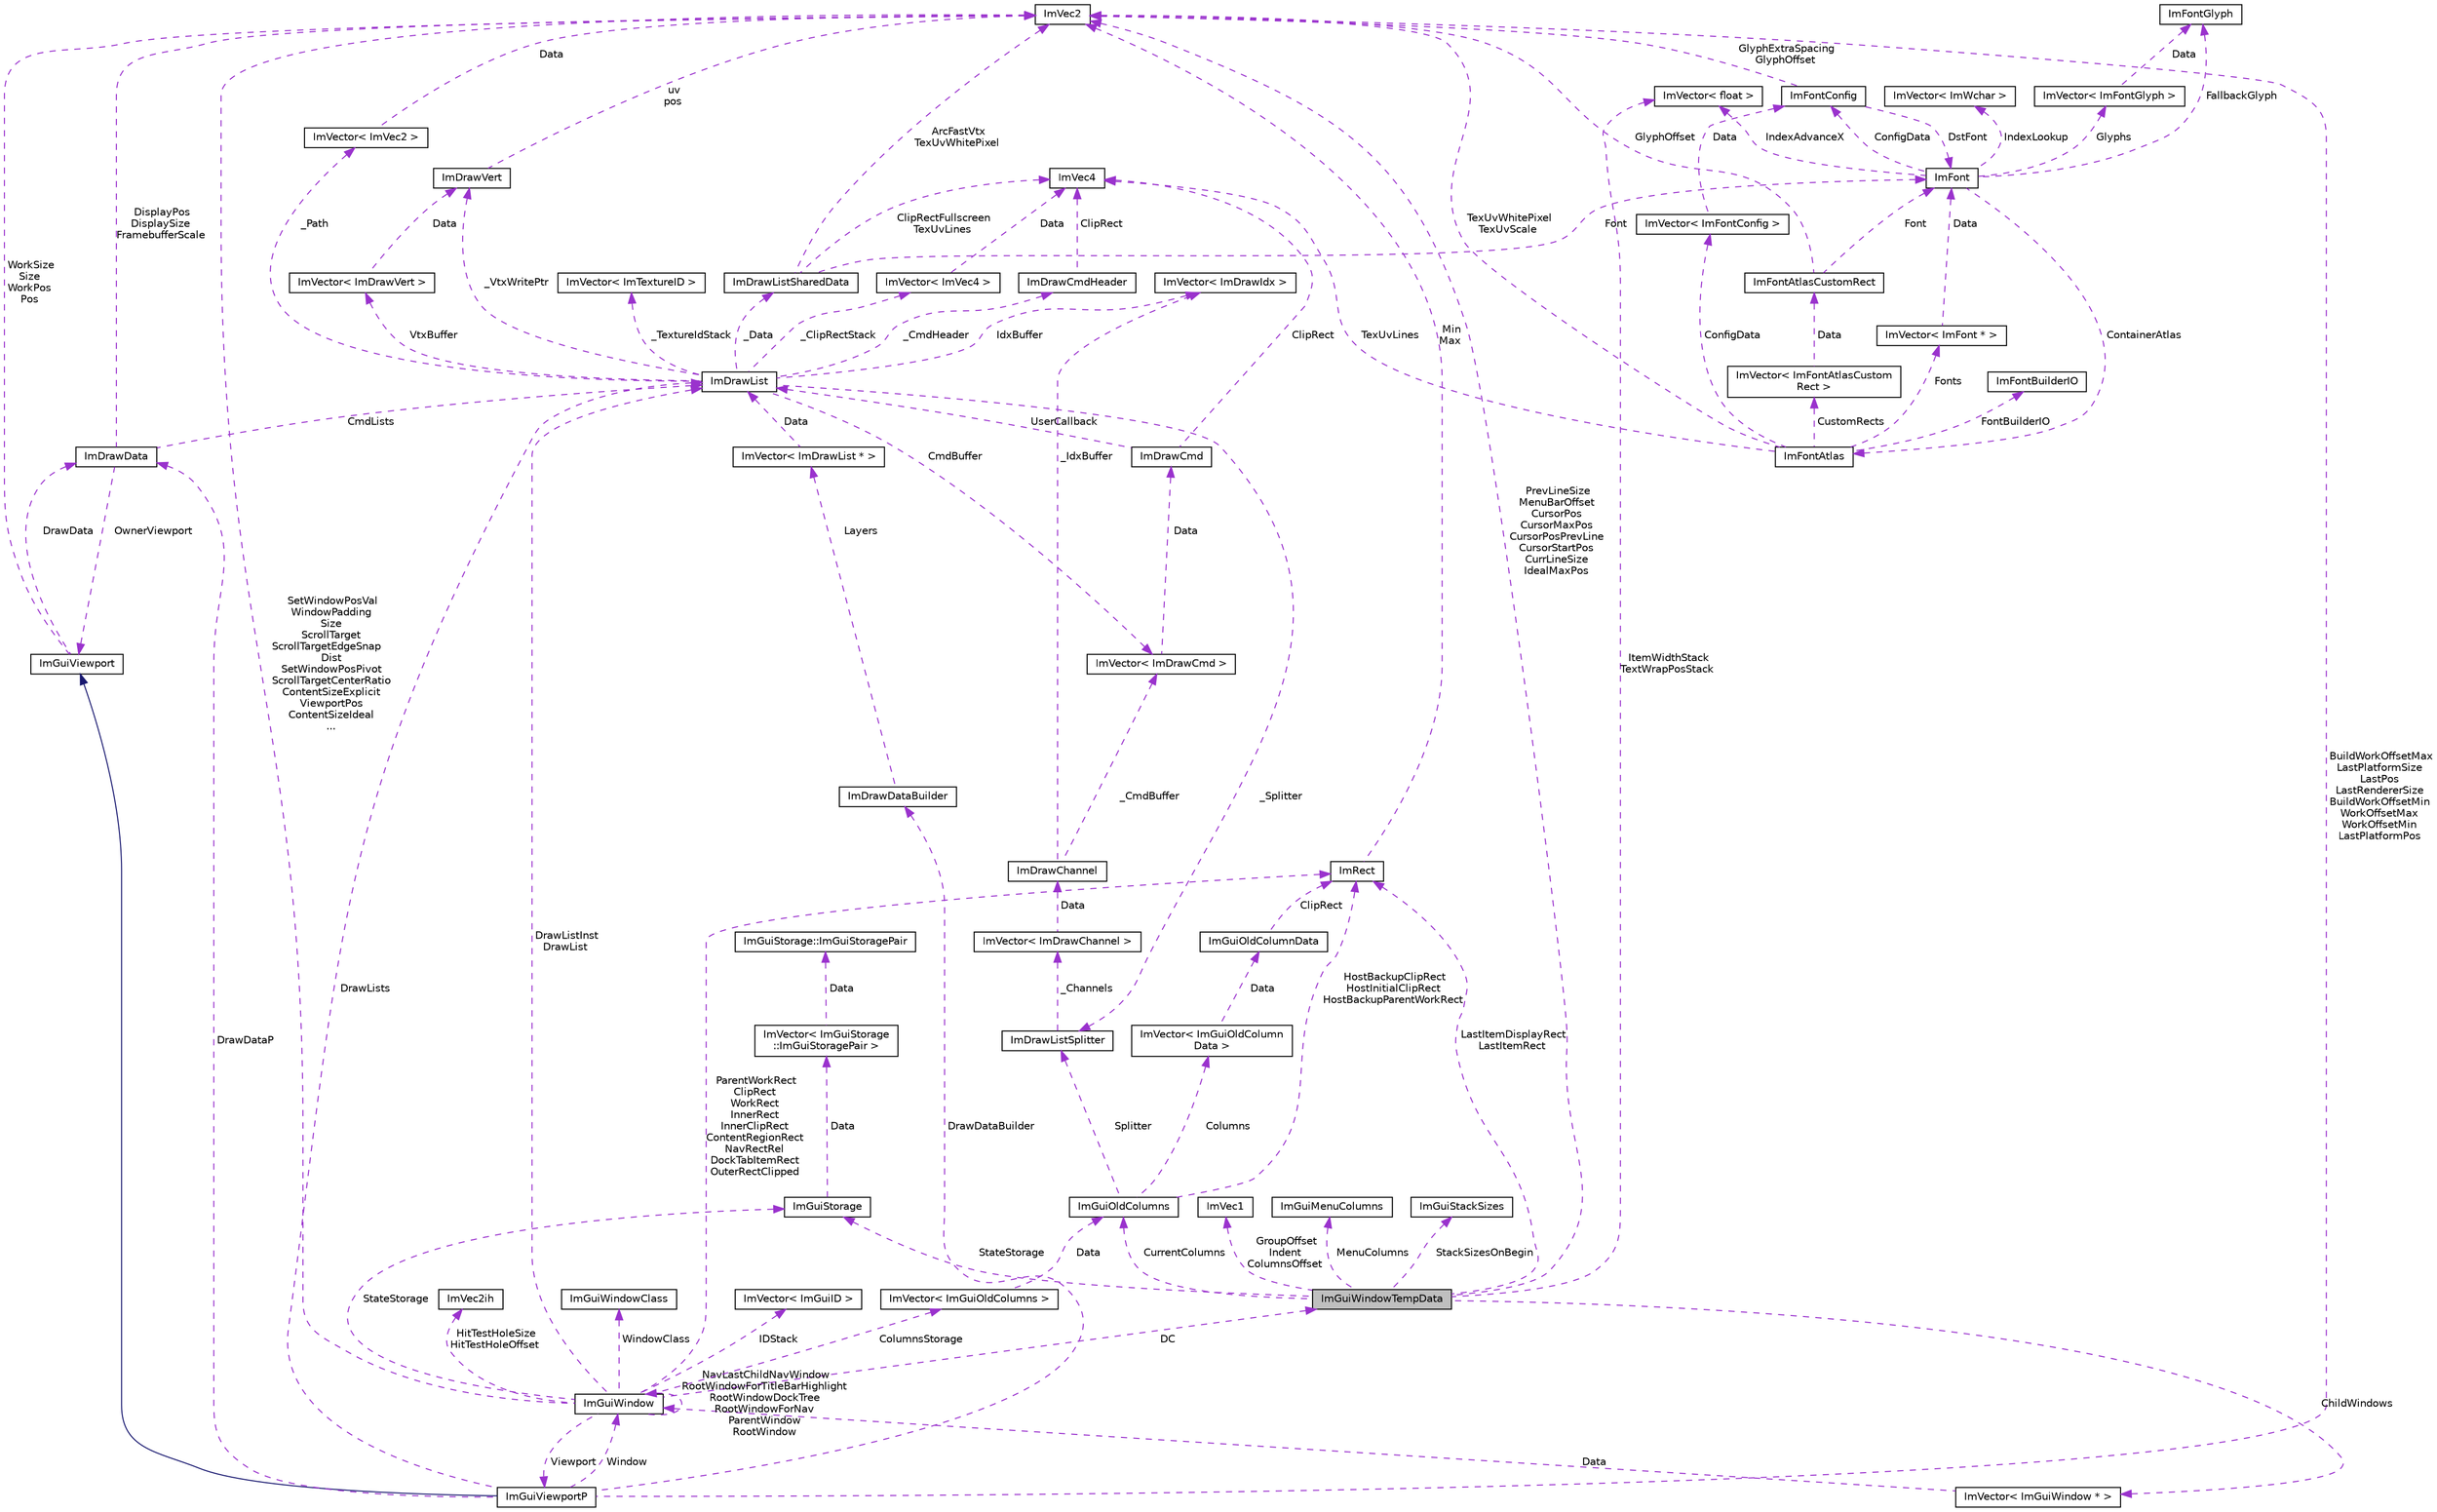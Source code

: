 digraph "ImGuiWindowTempData"
{
 // LATEX_PDF_SIZE
  edge [fontname="Helvetica",fontsize="10",labelfontname="Helvetica",labelfontsize="10"];
  node [fontname="Helvetica",fontsize="10",shape=record];
  Node1 [label="ImGuiWindowTempData",height=0.2,width=0.4,color="black", fillcolor="grey75", style="filled", fontcolor="black",tooltip=" "];
  Node2 -> Node1 [dir="back",color="darkorchid3",fontsize="10",style="dashed",label=" GroupOffset\nIndent\nColumnsOffset" ,fontname="Helvetica"];
  Node2 [label="ImVec1",height=0.2,width=0.4,color="black", fillcolor="white", style="filled",URL="$structImVec1.html",tooltip=" "];
  Node3 -> Node1 [dir="back",color="darkorchid3",fontsize="10",style="dashed",label=" StateStorage" ,fontname="Helvetica"];
  Node3 [label="ImGuiStorage",height=0.2,width=0.4,color="black", fillcolor="white", style="filled",URL="$structImGuiStorage.html",tooltip=" "];
  Node4 -> Node3 [dir="back",color="darkorchid3",fontsize="10",style="dashed",label=" Data" ,fontname="Helvetica"];
  Node4 [label="ImVector\< ImGuiStorage\l::ImGuiStoragePair \>",height=0.2,width=0.4,color="black", fillcolor="white", style="filled",URL="$structImVector.html",tooltip=" "];
  Node5 -> Node4 [dir="back",color="darkorchid3",fontsize="10",style="dashed",label=" Data" ,fontname="Helvetica"];
  Node5 [label="ImGuiStorage::ImGuiStoragePair",height=0.2,width=0.4,color="black", fillcolor="white", style="filled",URL="$structImGuiStorage_1_1ImGuiStoragePair.html",tooltip=" "];
  Node6 -> Node1 [dir="back",color="darkorchid3",fontsize="10",style="dashed",label=" PrevLineSize\nMenuBarOffset\nCursorPos\nCursorMaxPos\nCursorPosPrevLine\nCursorStartPos\nCurrLineSize\nIdealMaxPos" ,fontname="Helvetica"];
  Node6 [label="ImVec2",height=0.2,width=0.4,color="black", fillcolor="white", style="filled",URL="$structImVec2.html",tooltip=" "];
  Node7 -> Node1 [dir="back",color="darkorchid3",fontsize="10",style="dashed",label=" LastItemDisplayRect\nLastItemRect" ,fontname="Helvetica"];
  Node7 [label="ImRect",height=0.2,width=0.4,color="black", fillcolor="white", style="filled",URL="$structImRect.html",tooltip=" "];
  Node6 -> Node7 [dir="back",color="darkorchid3",fontsize="10",style="dashed",label=" Min\nMax" ,fontname="Helvetica"];
  Node8 -> Node1 [dir="back",color="darkorchid3",fontsize="10",style="dashed",label=" CurrentColumns" ,fontname="Helvetica"];
  Node8 [label="ImGuiOldColumns",height=0.2,width=0.4,color="black", fillcolor="white", style="filled",URL="$structImGuiOldColumns.html",tooltip=" "];
  Node7 -> Node8 [dir="back",color="darkorchid3",fontsize="10",style="dashed",label=" HostBackupClipRect\nHostInitialClipRect\nHostBackupParentWorkRect" ,fontname="Helvetica"];
  Node9 -> Node8 [dir="back",color="darkorchid3",fontsize="10",style="dashed",label=" Columns" ,fontname="Helvetica"];
  Node9 [label="ImVector\< ImGuiOldColumn\lData \>",height=0.2,width=0.4,color="black", fillcolor="white", style="filled",URL="$structImVector.html",tooltip=" "];
  Node10 -> Node9 [dir="back",color="darkorchid3",fontsize="10",style="dashed",label=" Data" ,fontname="Helvetica"];
  Node10 [label="ImGuiOldColumnData",height=0.2,width=0.4,color="black", fillcolor="white", style="filled",URL="$structImGuiOldColumnData.html",tooltip=" "];
  Node7 -> Node10 [dir="back",color="darkorchid3",fontsize="10",style="dashed",label=" ClipRect" ,fontname="Helvetica"];
  Node11 -> Node8 [dir="back",color="darkorchid3",fontsize="10",style="dashed",label=" Splitter" ,fontname="Helvetica"];
  Node11 [label="ImDrawListSplitter",height=0.2,width=0.4,color="black", fillcolor="white", style="filled",URL="$structImDrawListSplitter.html",tooltip=" "];
  Node12 -> Node11 [dir="back",color="darkorchid3",fontsize="10",style="dashed",label=" _Channels" ,fontname="Helvetica"];
  Node12 [label="ImVector\< ImDrawChannel \>",height=0.2,width=0.4,color="black", fillcolor="white", style="filled",URL="$structImVector.html",tooltip=" "];
  Node13 -> Node12 [dir="back",color="darkorchid3",fontsize="10",style="dashed",label=" Data" ,fontname="Helvetica"];
  Node13 [label="ImDrawChannel",height=0.2,width=0.4,color="black", fillcolor="white", style="filled",URL="$structImDrawChannel.html",tooltip=" "];
  Node14 -> Node13 [dir="back",color="darkorchid3",fontsize="10",style="dashed",label=" _CmdBuffer" ,fontname="Helvetica"];
  Node14 [label="ImVector\< ImDrawCmd \>",height=0.2,width=0.4,color="black", fillcolor="white", style="filled",URL="$structImVector.html",tooltip=" "];
  Node15 -> Node14 [dir="back",color="darkorchid3",fontsize="10",style="dashed",label=" Data" ,fontname="Helvetica"];
  Node15 [label="ImDrawCmd",height=0.2,width=0.4,color="black", fillcolor="white", style="filled",URL="$structImDrawCmd.html",tooltip=" "];
  Node16 -> Node15 [dir="back",color="darkorchid3",fontsize="10",style="dashed",label=" ClipRect" ,fontname="Helvetica"];
  Node16 [label="ImVec4",height=0.2,width=0.4,color="black", fillcolor="white", style="filled",URL="$structImVec4.html",tooltip=" "];
  Node17 -> Node15 [dir="back",color="darkorchid3",fontsize="10",style="dashed",label=" UserCallback" ,fontname="Helvetica"];
  Node17 [label="ImDrawList",height=0.2,width=0.4,color="black", fillcolor="white", style="filled",URL="$structImDrawList.html",tooltip=" "];
  Node18 -> Node17 [dir="back",color="darkorchid3",fontsize="10",style="dashed",label=" _ClipRectStack" ,fontname="Helvetica"];
  Node18 [label="ImVector\< ImVec4 \>",height=0.2,width=0.4,color="black", fillcolor="white", style="filled",URL="$structImVector.html",tooltip=" "];
  Node16 -> Node18 [dir="back",color="darkorchid3",fontsize="10",style="dashed",label=" Data" ,fontname="Helvetica"];
  Node19 -> Node17 [dir="back",color="darkorchid3",fontsize="10",style="dashed",label=" VtxBuffer" ,fontname="Helvetica"];
  Node19 [label="ImVector\< ImDrawVert \>",height=0.2,width=0.4,color="black", fillcolor="white", style="filled",URL="$structImVector.html",tooltip=" "];
  Node20 -> Node19 [dir="back",color="darkorchid3",fontsize="10",style="dashed",label=" Data" ,fontname="Helvetica"];
  Node20 [label="ImDrawVert",height=0.2,width=0.4,color="black", fillcolor="white", style="filled",URL="$structImDrawVert.html",tooltip=" "];
  Node6 -> Node20 [dir="back",color="darkorchid3",fontsize="10",style="dashed",label=" uv\npos" ,fontname="Helvetica"];
  Node21 -> Node17 [dir="back",color="darkorchid3",fontsize="10",style="dashed",label=" _Path" ,fontname="Helvetica"];
  Node21 [label="ImVector\< ImVec2 \>",height=0.2,width=0.4,color="black", fillcolor="white", style="filled",URL="$structImVector.html",tooltip=" "];
  Node6 -> Node21 [dir="back",color="darkorchid3",fontsize="10",style="dashed",label=" Data" ,fontname="Helvetica"];
  Node22 -> Node17 [dir="back",color="darkorchid3",fontsize="10",style="dashed",label=" _Data" ,fontname="Helvetica"];
  Node22 [label="ImDrawListSharedData",height=0.2,width=0.4,color="black", fillcolor="white", style="filled",URL="$structImDrawListSharedData.html",tooltip=" "];
  Node6 -> Node22 [dir="back",color="darkorchid3",fontsize="10",style="dashed",label=" ArcFastVtx\nTexUvWhitePixel" ,fontname="Helvetica"];
  Node16 -> Node22 [dir="back",color="darkorchid3",fontsize="10",style="dashed",label=" ClipRectFullscreen\nTexUvLines" ,fontname="Helvetica"];
  Node23 -> Node22 [dir="back",color="darkorchid3",fontsize="10",style="dashed",label=" Font" ,fontname="Helvetica"];
  Node23 [label="ImFont",height=0.2,width=0.4,color="black", fillcolor="white", style="filled",URL="$structImFont.html",tooltip=" "];
  Node24 -> Node23 [dir="back",color="darkorchid3",fontsize="10",style="dashed",label=" Glyphs" ,fontname="Helvetica"];
  Node24 [label="ImVector\< ImFontGlyph \>",height=0.2,width=0.4,color="black", fillcolor="white", style="filled",URL="$structImVector.html",tooltip=" "];
  Node25 -> Node24 [dir="back",color="darkorchid3",fontsize="10",style="dashed",label=" Data" ,fontname="Helvetica"];
  Node25 [label="ImFontGlyph",height=0.2,width=0.4,color="black", fillcolor="white", style="filled",URL="$structImFontGlyph.html",tooltip=" "];
  Node26 -> Node23 [dir="back",color="darkorchid3",fontsize="10",style="dashed",label=" ConfigData" ,fontname="Helvetica"];
  Node26 [label="ImFontConfig",height=0.2,width=0.4,color="black", fillcolor="white", style="filled",URL="$structImFontConfig.html",tooltip=" "];
  Node6 -> Node26 [dir="back",color="darkorchid3",fontsize="10",style="dashed",label=" GlyphExtraSpacing\nGlyphOffset" ,fontname="Helvetica"];
  Node23 -> Node26 [dir="back",color="darkorchid3",fontsize="10",style="dashed",label=" DstFont" ,fontname="Helvetica"];
  Node25 -> Node23 [dir="back",color="darkorchid3",fontsize="10",style="dashed",label=" FallbackGlyph" ,fontname="Helvetica"];
  Node27 -> Node23 [dir="back",color="darkorchid3",fontsize="10",style="dashed",label=" ContainerAtlas" ,fontname="Helvetica"];
  Node27 [label="ImFontAtlas",height=0.2,width=0.4,color="black", fillcolor="white", style="filled",URL="$structImFontAtlas.html",tooltip=" "];
  Node28 -> Node27 [dir="back",color="darkorchid3",fontsize="10",style="dashed",label=" Fonts" ,fontname="Helvetica"];
  Node28 [label="ImVector\< ImFont * \>",height=0.2,width=0.4,color="black", fillcolor="white", style="filled",URL="$structImVector.html",tooltip=" "];
  Node23 -> Node28 [dir="back",color="darkorchid3",fontsize="10",style="dashed",label=" Data" ,fontname="Helvetica"];
  Node29 -> Node27 [dir="back",color="darkorchid3",fontsize="10",style="dashed",label=" FontBuilderIO" ,fontname="Helvetica"];
  Node29 [label="ImFontBuilderIO",height=0.2,width=0.4,color="black", fillcolor="white", style="filled",URL="$structImFontBuilderIO.html",tooltip=" "];
  Node6 -> Node27 [dir="back",color="darkorchid3",fontsize="10",style="dashed",label=" TexUvWhitePixel\nTexUvScale" ,fontname="Helvetica"];
  Node16 -> Node27 [dir="back",color="darkorchid3",fontsize="10",style="dashed",label=" TexUvLines" ,fontname="Helvetica"];
  Node30 -> Node27 [dir="back",color="darkorchid3",fontsize="10",style="dashed",label=" ConfigData" ,fontname="Helvetica"];
  Node30 [label="ImVector\< ImFontConfig \>",height=0.2,width=0.4,color="black", fillcolor="white", style="filled",URL="$structImVector.html",tooltip=" "];
  Node26 -> Node30 [dir="back",color="darkorchid3",fontsize="10",style="dashed",label=" Data" ,fontname="Helvetica"];
  Node31 -> Node27 [dir="back",color="darkorchid3",fontsize="10",style="dashed",label=" CustomRects" ,fontname="Helvetica"];
  Node31 [label="ImVector\< ImFontAtlasCustom\lRect \>",height=0.2,width=0.4,color="black", fillcolor="white", style="filled",URL="$structImVector.html",tooltip=" "];
  Node32 -> Node31 [dir="back",color="darkorchid3",fontsize="10",style="dashed",label=" Data" ,fontname="Helvetica"];
  Node32 [label="ImFontAtlasCustomRect",height=0.2,width=0.4,color="black", fillcolor="white", style="filled",URL="$structImFontAtlasCustomRect.html",tooltip=" "];
  Node6 -> Node32 [dir="back",color="darkorchid3",fontsize="10",style="dashed",label=" GlyphOffset" ,fontname="Helvetica"];
  Node23 -> Node32 [dir="back",color="darkorchid3",fontsize="10",style="dashed",label=" Font" ,fontname="Helvetica"];
  Node33 -> Node23 [dir="back",color="darkorchid3",fontsize="10",style="dashed",label=" IndexAdvanceX" ,fontname="Helvetica"];
  Node33 [label="ImVector\< float \>",height=0.2,width=0.4,color="black", fillcolor="white", style="filled",URL="$structImVector.html",tooltip=" "];
  Node34 -> Node23 [dir="back",color="darkorchid3",fontsize="10",style="dashed",label=" IndexLookup" ,fontname="Helvetica"];
  Node34 [label="ImVector\< ImWchar \>",height=0.2,width=0.4,color="black", fillcolor="white", style="filled",URL="$structImVector.html",tooltip=" "];
  Node20 -> Node17 [dir="back",color="darkorchid3",fontsize="10",style="dashed",label=" _VtxWritePtr" ,fontname="Helvetica"];
  Node35 -> Node17 [dir="back",color="darkorchid3",fontsize="10",style="dashed",label=" _CmdHeader" ,fontname="Helvetica"];
  Node35 [label="ImDrawCmdHeader",height=0.2,width=0.4,color="black", fillcolor="white", style="filled",URL="$structImDrawCmdHeader.html",tooltip=" "];
  Node16 -> Node35 [dir="back",color="darkorchid3",fontsize="10",style="dashed",label=" ClipRect" ,fontname="Helvetica"];
  Node14 -> Node17 [dir="back",color="darkorchid3",fontsize="10",style="dashed",label=" CmdBuffer" ,fontname="Helvetica"];
  Node11 -> Node17 [dir="back",color="darkorchid3",fontsize="10",style="dashed",label=" _Splitter" ,fontname="Helvetica"];
  Node36 -> Node17 [dir="back",color="darkorchid3",fontsize="10",style="dashed",label=" IdxBuffer" ,fontname="Helvetica"];
  Node36 [label="ImVector\< ImDrawIdx \>",height=0.2,width=0.4,color="black", fillcolor="white", style="filled",URL="$structImVector.html",tooltip=" "];
  Node37 -> Node17 [dir="back",color="darkorchid3",fontsize="10",style="dashed",label=" _TextureIdStack" ,fontname="Helvetica"];
  Node37 [label="ImVector\< ImTextureID \>",height=0.2,width=0.4,color="black", fillcolor="white", style="filled",URL="$structImVector.html",tooltip=" "];
  Node36 -> Node13 [dir="back",color="darkorchid3",fontsize="10",style="dashed",label=" _IdxBuffer" ,fontname="Helvetica"];
  Node38 -> Node1 [dir="back",color="darkorchid3",fontsize="10",style="dashed",label=" StackSizesOnBegin" ,fontname="Helvetica"];
  Node38 [label="ImGuiStackSizes",height=0.2,width=0.4,color="black", fillcolor="white", style="filled",URL="$structImGuiStackSizes.html",tooltip=" "];
  Node39 -> Node1 [dir="back",color="darkorchid3",fontsize="10",style="dashed",label=" ChildWindows" ,fontname="Helvetica"];
  Node39 [label="ImVector\< ImGuiWindow * \>",height=0.2,width=0.4,color="black", fillcolor="white", style="filled",URL="$structImVector.html",tooltip=" "];
  Node40 -> Node39 [dir="back",color="darkorchid3",fontsize="10",style="dashed",label=" Data" ,fontname="Helvetica"];
  Node40 [label="ImGuiWindow",height=0.2,width=0.4,color="black", fillcolor="white", style="filled",URL="$structImGuiWindow.html",tooltip=" "];
  Node41 -> Node40 [dir="back",color="darkorchid3",fontsize="10",style="dashed",label=" HitTestHoleSize\nHitTestHoleOffset" ,fontname="Helvetica"];
  Node41 [label="ImVec2ih",height=0.2,width=0.4,color="black", fillcolor="white", style="filled",URL="$structImVec2ih.html",tooltip=" "];
  Node3 -> Node40 [dir="back",color="darkorchid3",fontsize="10",style="dashed",label=" StateStorage" ,fontname="Helvetica"];
  Node6 -> Node40 [dir="back",color="darkorchid3",fontsize="10",style="dashed",label=" SetWindowPosVal\nWindowPadding\nSize\nScrollTarget\nScrollTargetEdgeSnap\lDist\nSetWindowPosPivot\nScrollTargetCenterRatio\nContentSizeExplicit\nViewportPos\nContentSizeIdeal\n..." ,fontname="Helvetica"];
  Node7 -> Node40 [dir="back",color="darkorchid3",fontsize="10",style="dashed",label=" ParentWorkRect\nClipRect\nWorkRect\nInnerRect\nInnerClipRect\nContentRegionRect\nNavRectRel\nDockTabItemRect\nOuterRectClipped" ,fontname="Helvetica"];
  Node42 -> Node40 [dir="back",color="darkorchid3",fontsize="10",style="dashed",label=" ColumnsStorage" ,fontname="Helvetica"];
  Node42 [label="ImVector\< ImGuiOldColumns \>",height=0.2,width=0.4,color="black", fillcolor="white", style="filled",URL="$structImVector.html",tooltip=" "];
  Node8 -> Node42 [dir="back",color="darkorchid3",fontsize="10",style="dashed",label=" Data" ,fontname="Helvetica"];
  Node1 -> Node40 [dir="back",color="darkorchid3",fontsize="10",style="dashed",label=" DC" ,fontname="Helvetica"];
  Node43 -> Node40 [dir="back",color="darkorchid3",fontsize="10",style="dashed",label=" IDStack" ,fontname="Helvetica"];
  Node43 [label="ImVector\< ImGuiID \>",height=0.2,width=0.4,color="black", fillcolor="white", style="filled",URL="$structImVector.html",tooltip=" "];
  Node44 -> Node40 [dir="back",color="darkorchid3",fontsize="10",style="dashed",label=" WindowClass" ,fontname="Helvetica"];
  Node44 [label="ImGuiWindowClass",height=0.2,width=0.4,color="black", fillcolor="white", style="filled",URL="$structImGuiWindowClass.html",tooltip=" "];
  Node45 -> Node40 [dir="back",color="darkorchid3",fontsize="10",style="dashed",label=" Viewport" ,fontname="Helvetica"];
  Node45 [label="ImGuiViewportP",height=0.2,width=0.4,color="black", fillcolor="white", style="filled",URL="$structImGuiViewportP.html",tooltip=" "];
  Node46 -> Node45 [dir="back",color="midnightblue",fontsize="10",style="solid",fontname="Helvetica"];
  Node46 [label="ImGuiViewport",height=0.2,width=0.4,color="black", fillcolor="white", style="filled",URL="$structImGuiViewport.html",tooltip=" "];
  Node6 -> Node46 [dir="back",color="darkorchid3",fontsize="10",style="dashed",label=" WorkSize\nSize\nWorkPos\nPos" ,fontname="Helvetica"];
  Node47 -> Node46 [dir="back",color="darkorchid3",fontsize="10",style="dashed",label=" DrawData" ,fontname="Helvetica"];
  Node47 [label="ImDrawData",height=0.2,width=0.4,color="black", fillcolor="white", style="filled",URL="$structImDrawData.html",tooltip=" "];
  Node46 -> Node47 [dir="back",color="darkorchid3",fontsize="10",style="dashed",label=" OwnerViewport" ,fontname="Helvetica"];
  Node6 -> Node47 [dir="back",color="darkorchid3",fontsize="10",style="dashed",label=" DisplayPos\nDisplaySize\nFramebufferScale" ,fontname="Helvetica"];
  Node17 -> Node47 [dir="back",color="darkorchid3",fontsize="10",style="dashed",label=" CmdLists" ,fontname="Helvetica"];
  Node6 -> Node45 [dir="back",color="darkorchid3",fontsize="10",style="dashed",label=" BuildWorkOffsetMax\nLastPlatformSize\nLastPos\nLastRendererSize\nBuildWorkOffsetMin\nWorkOffsetMax\nWorkOffsetMin\nLastPlatformPos" ,fontname="Helvetica"];
  Node48 -> Node45 [dir="back",color="darkorchid3",fontsize="10",style="dashed",label=" DrawDataBuilder" ,fontname="Helvetica"];
  Node48 [label="ImDrawDataBuilder",height=0.2,width=0.4,color="black", fillcolor="white", style="filled",URL="$structImDrawDataBuilder.html",tooltip=" "];
  Node49 -> Node48 [dir="back",color="darkorchid3",fontsize="10",style="dashed",label=" Layers" ,fontname="Helvetica"];
  Node49 [label="ImVector\< ImDrawList * \>",height=0.2,width=0.4,color="black", fillcolor="white", style="filled",URL="$structImVector.html",tooltip=" "];
  Node17 -> Node49 [dir="back",color="darkorchid3",fontsize="10",style="dashed",label=" Data" ,fontname="Helvetica"];
  Node47 -> Node45 [dir="back",color="darkorchid3",fontsize="10",style="dashed",label=" DrawDataP" ,fontname="Helvetica"];
  Node17 -> Node45 [dir="back",color="darkorchid3",fontsize="10",style="dashed",label=" DrawLists" ,fontname="Helvetica"];
  Node40 -> Node45 [dir="back",color="darkorchid3",fontsize="10",style="dashed",label=" Window" ,fontname="Helvetica"];
  Node40 -> Node40 [dir="back",color="darkorchid3",fontsize="10",style="dashed",label=" NavLastChildNavWindow\nRootWindowForTitleBarHighlight\nRootWindowDockTree\nRootWindowForNav\nParentWindow\nRootWindow" ,fontname="Helvetica"];
  Node17 -> Node40 [dir="back",color="darkorchid3",fontsize="10",style="dashed",label=" DrawListInst\nDrawList" ,fontname="Helvetica"];
  Node33 -> Node1 [dir="back",color="darkorchid3",fontsize="10",style="dashed",label=" ItemWidthStack\nTextWrapPosStack" ,fontname="Helvetica"];
  Node50 -> Node1 [dir="back",color="darkorchid3",fontsize="10",style="dashed",label=" MenuColumns" ,fontname="Helvetica"];
  Node50 [label="ImGuiMenuColumns",height=0.2,width=0.4,color="black", fillcolor="white", style="filled",URL="$structImGuiMenuColumns.html",tooltip=" "];
}
